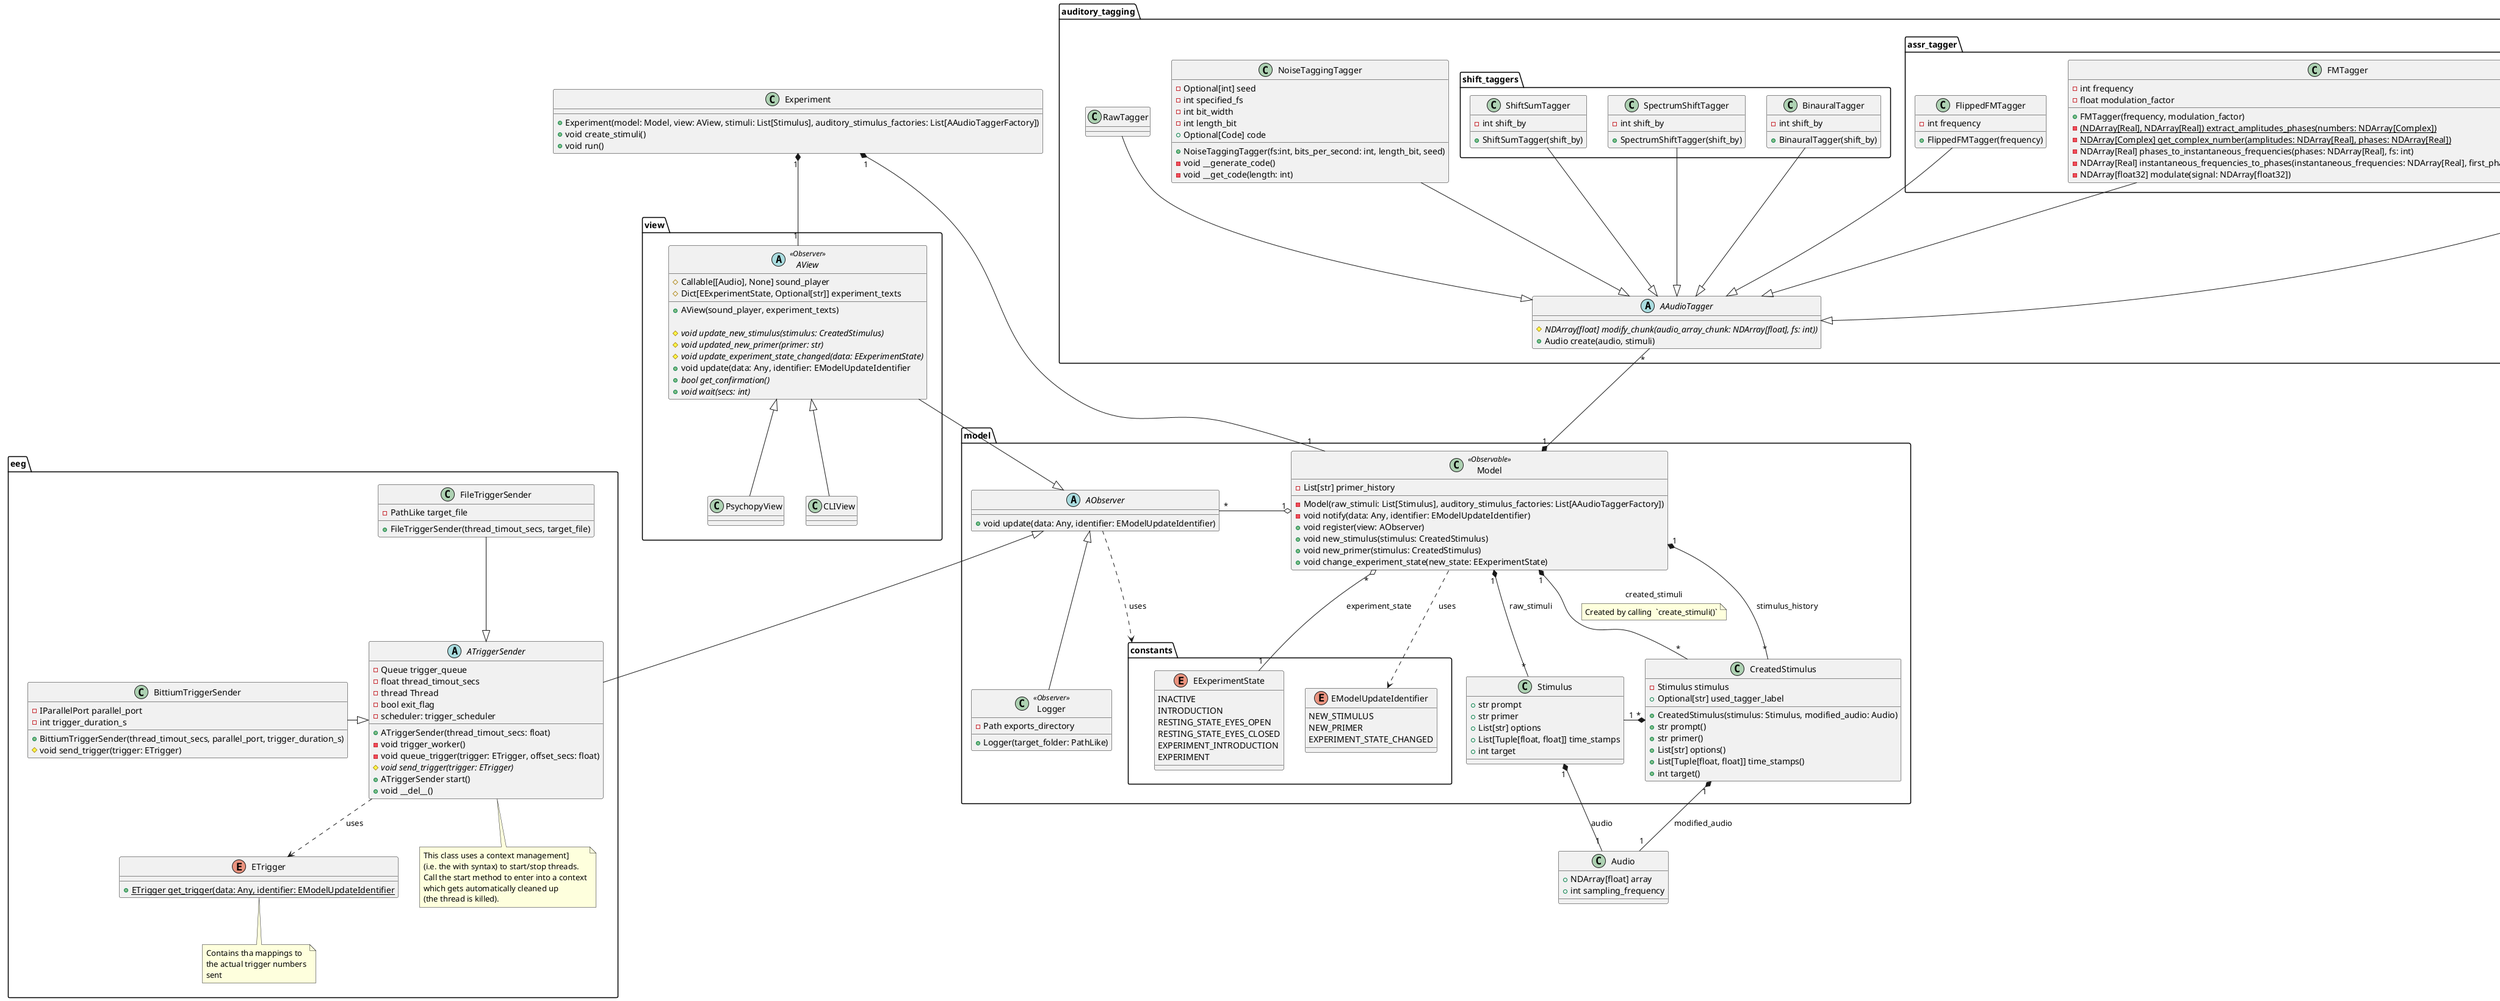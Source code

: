@startuml
note as n
  <b>Note</b>: To save space, constructor parameter types,
  which match the types of the class parameters,
  are not specified
end note

class Audio {
        +NDArray[float] array
        +int sampling_frequency
    }

package view {
    abstract class AView<<Observer>> {
        #Callable[[Audio], None] sound_player
        #Dict[EExperimentState, Optional[str]] experiment_texts

        +AView(sound_player, experiment_texts)

        #void {abstract} update_new_stimulus(stimulus: CreatedStimulus)
        #void {abstract} updated_new_primer(primer: str)
        #void {abstract} update_experiment_state_changed(data: EExperimentState)
        +void update(data: Any, identifier: EModelUpdateIdentifier
        +bool {abstract} get_confirmation()
        +void {abstract} wait(secs: int)
    }

    class PsychopyView {
    }

    class CLIView {
    }
}

package model {
    abstract class AObserver {
        +void update(data: Any, identifier: EModelUpdateIdentifier)
    }

    class Model <<Observable>>{
        -List[str] primer_history

        -Model(raw_stimuli: List[Stimulus], auditory_stimulus_factories: List[AAudioTaggerFactory])
        -void notify(data: Any, identifier: EModelUpdateIdentifier)
        +void register(view: AObserver)
        +void new_stimulus(stimulus: CreatedStimulus)
        +void new_primer(stimulus: CreatedStimulus)
        +void change_experiment_state(new_state: EExperimentState)
    }

    class Logger<<Observer>> {
        -Path exports_directory
        +Logger(target_folder: PathLike)
    }
    Logger -u-|> AObserver

    package constants {
    enum EExperimentState {
        INACTIVE
        INTRODUCTION
        RESTING_STATE_EYES_OPEN
        RESTING_STATE_EYES_CLOSED
        EXPERIMENT_INTRODUCTION
        EXPERIMENT
    }

    enum EModelUpdateIdentifier {
        NEW_STIMULUS
        NEW_PRIMER
        EXPERIMENT_STATE_CHANGED
    }
    }

    class Stimulus {
        +str prompt
        +str primer
        +List[str] options
        +List[Tuple[float, float]] time_stamps
        +int target
    }
    Stimulus "1" *-- "1" Audio: audio

    class CreatedStimulus {
        -Stimulus stimulus
        +Optional[str] used_tagger_label

        +CreatedStimulus(stimulus: Stimulus, modified_audio: Audio)
        +str prompt()
        +str primer()
        +List[str] options()
        +List[Tuple[float, float]] time_stamps()
        +int target()
    }
    CreatedStimulus "1" *-- "1" Audio: modified_audio


    CreatedStimulus "*" *-l- "1" Stimulus
}

Model "1" *-r- "*" CreatedStimulus: "stimulus_history"
Model "*" o--- "1" EExperimentState: "experiment_state"
Model "1" o-l-- "*" AObserver
Model ..> EModelUpdateIdentifier: "uses"

AObserver .l.> constants: "uses"

AView --|> AObserver


package auditory_tagging {
    abstract class AAudioTagger {
      #NDArray[float] {abstract} modify_chunk(audio_array_chunk: NDArray[float], fs: int))
      +Audio create(audio, stimuli)
    }


    package assr_tagger {
        class AMTagger {
          -int frequency
          -Callable[[int, int, int], NDArray[float] tag_generator
          -[float, float] signal_interval

          +ASSRTagger(frequency, tag_generator, signal_interval)
        }

        class FMTagger {
          -int frequency
          -float modulation_factor

          +FMTagger(frequency, modulation_factor)
          -(NDArray[Real], NDArray[Real]) {static} extract_amplitudes_phases(numbers: NDArray[Complex])
          -NDArray[Complex] {static} get_complex_number(amplitudes: NDArray[Real], phases: NDArray[Real])
          -NDArray[Real] phases_to_instantaneous_frequencies(phases: NDArray[Real], fs: int)
          -NDArray[Real] instantaneous_frequencies_to_phases(instantaneous_frequencies: NDArray[Real], first_phase: NDArray[Real], fs: int)
          -NDArray[float32] modulate(signal: NDArray[float32])

        }

        class FlippedFMTagger {
          -int frequency

          +FlippedFMTagger(frequency)
        }
    }

    class NoiseTaggingTagger {
      -Optional[int] seed
      -int specified_fs
      -int bit_width
      -int length_bit
      +Optional[Code] code

      +NoiseTaggingTagger(fs:int, bits_per_second: int, length_bit, seed)
      -void __generate_code()
      -void __get_code(length: int)
    }

    class RawTagger {
    }

    package shift_taggers {
        class ShiftSumTagger {
          -int shift_by

          +ShiftSumTagger(shift_by)
        }

        class SpectrumShiftTagger {
          -int shift_by

          +SpectrumShiftTagger(shift_by)
        }

        class BinauralTagger {
            -int shift_by
            +BinauralTagger(shift_by)
        }
    }
}


package eeg {
   enum ETrigger{
     +ETrigger {static} get_trigger(data: Any, identifier: EModelUpdateIdentifier
   }
   note bottom of ETrigger: Contains tha mappings to\nthe actual trigger numbers\nsent

    abstract class ATriggerSender {
        -Queue trigger_queue
        -float thread_timout_secs
        -thread Thread
        -bool exit_flag
        -scheduler: trigger_scheduler

        +ATriggerSender(thread_timout_secs: float)
        -void trigger_worker()
        -void queue_trigger(trigger: ETrigger, offset_secs: float)
        #void {abstract} send_trigger(trigger: ETrigger)
        +ATriggerSender start()
        +void __del__()
    }
    note bottom
        This class uses a context management]
        (i.e. the with syntax) to start/stop threads.
        Call the start method to enter into a context
        which gets automatically cleaned up
        (the thread is killed).
    end note

   class BittiumTriggerSender {
     -IParallelPort parallel_port
     -int trigger_duration_s
     +BittiumTriggerSender(thread_timout_secs, parallel_port, trigger_duration_s)
     #void send_trigger(trigger: ETrigger)
   }

   class FileTriggerSender {
     -PathLike target_file
     +FileTriggerSender(thread_timout_secs, target_file)
   }
}

view -[hidden]- eeg

ATriggerSender -u-|> AObserver
BittiumTriggerSender -r-|> ATriggerSender
FileTriggerSender -d-|> ATriggerSender
ATriggerSender ..> ETrigger: "uses"

AAudioTagger <|-u- BinauralTagger
AAudioTagger <|-u- SpectrumShiftTagger
AAudioTagger <|-u- ShiftSumTagger
AAudioTagger <|-u- RawTagger
AAudioTagger <|-u- NoiseTaggingTagger
AAudioTagger <|-u- AMTagger
AAudioTagger <|-u- FMTagger
AAudioTagger <|-u- FlippedFMTagger


AView <|-- PsychopyView
AView <|-- CLIView



class Experiment {
    +Experiment(model: Model, view: AView, stimuli: List[Stimulus], auditory_stimulus_factories: List[AAudioTaggerFactory])
    +void create_stimuli()
    +void run()
}
Experiment "1" *-- "1" Model
Experiment "1" *-- "1" AView

Model "1" *-u- "*" AAudioTagger
Model "1" *-- "*" Stimulus: raw_stimuli
Model "1" *-- "*" CreatedStimulus: created_stimuli
note on link: Created by calling  `create_stimuli()`

Experiment -[hidden] auditory_tagging
@enduml
